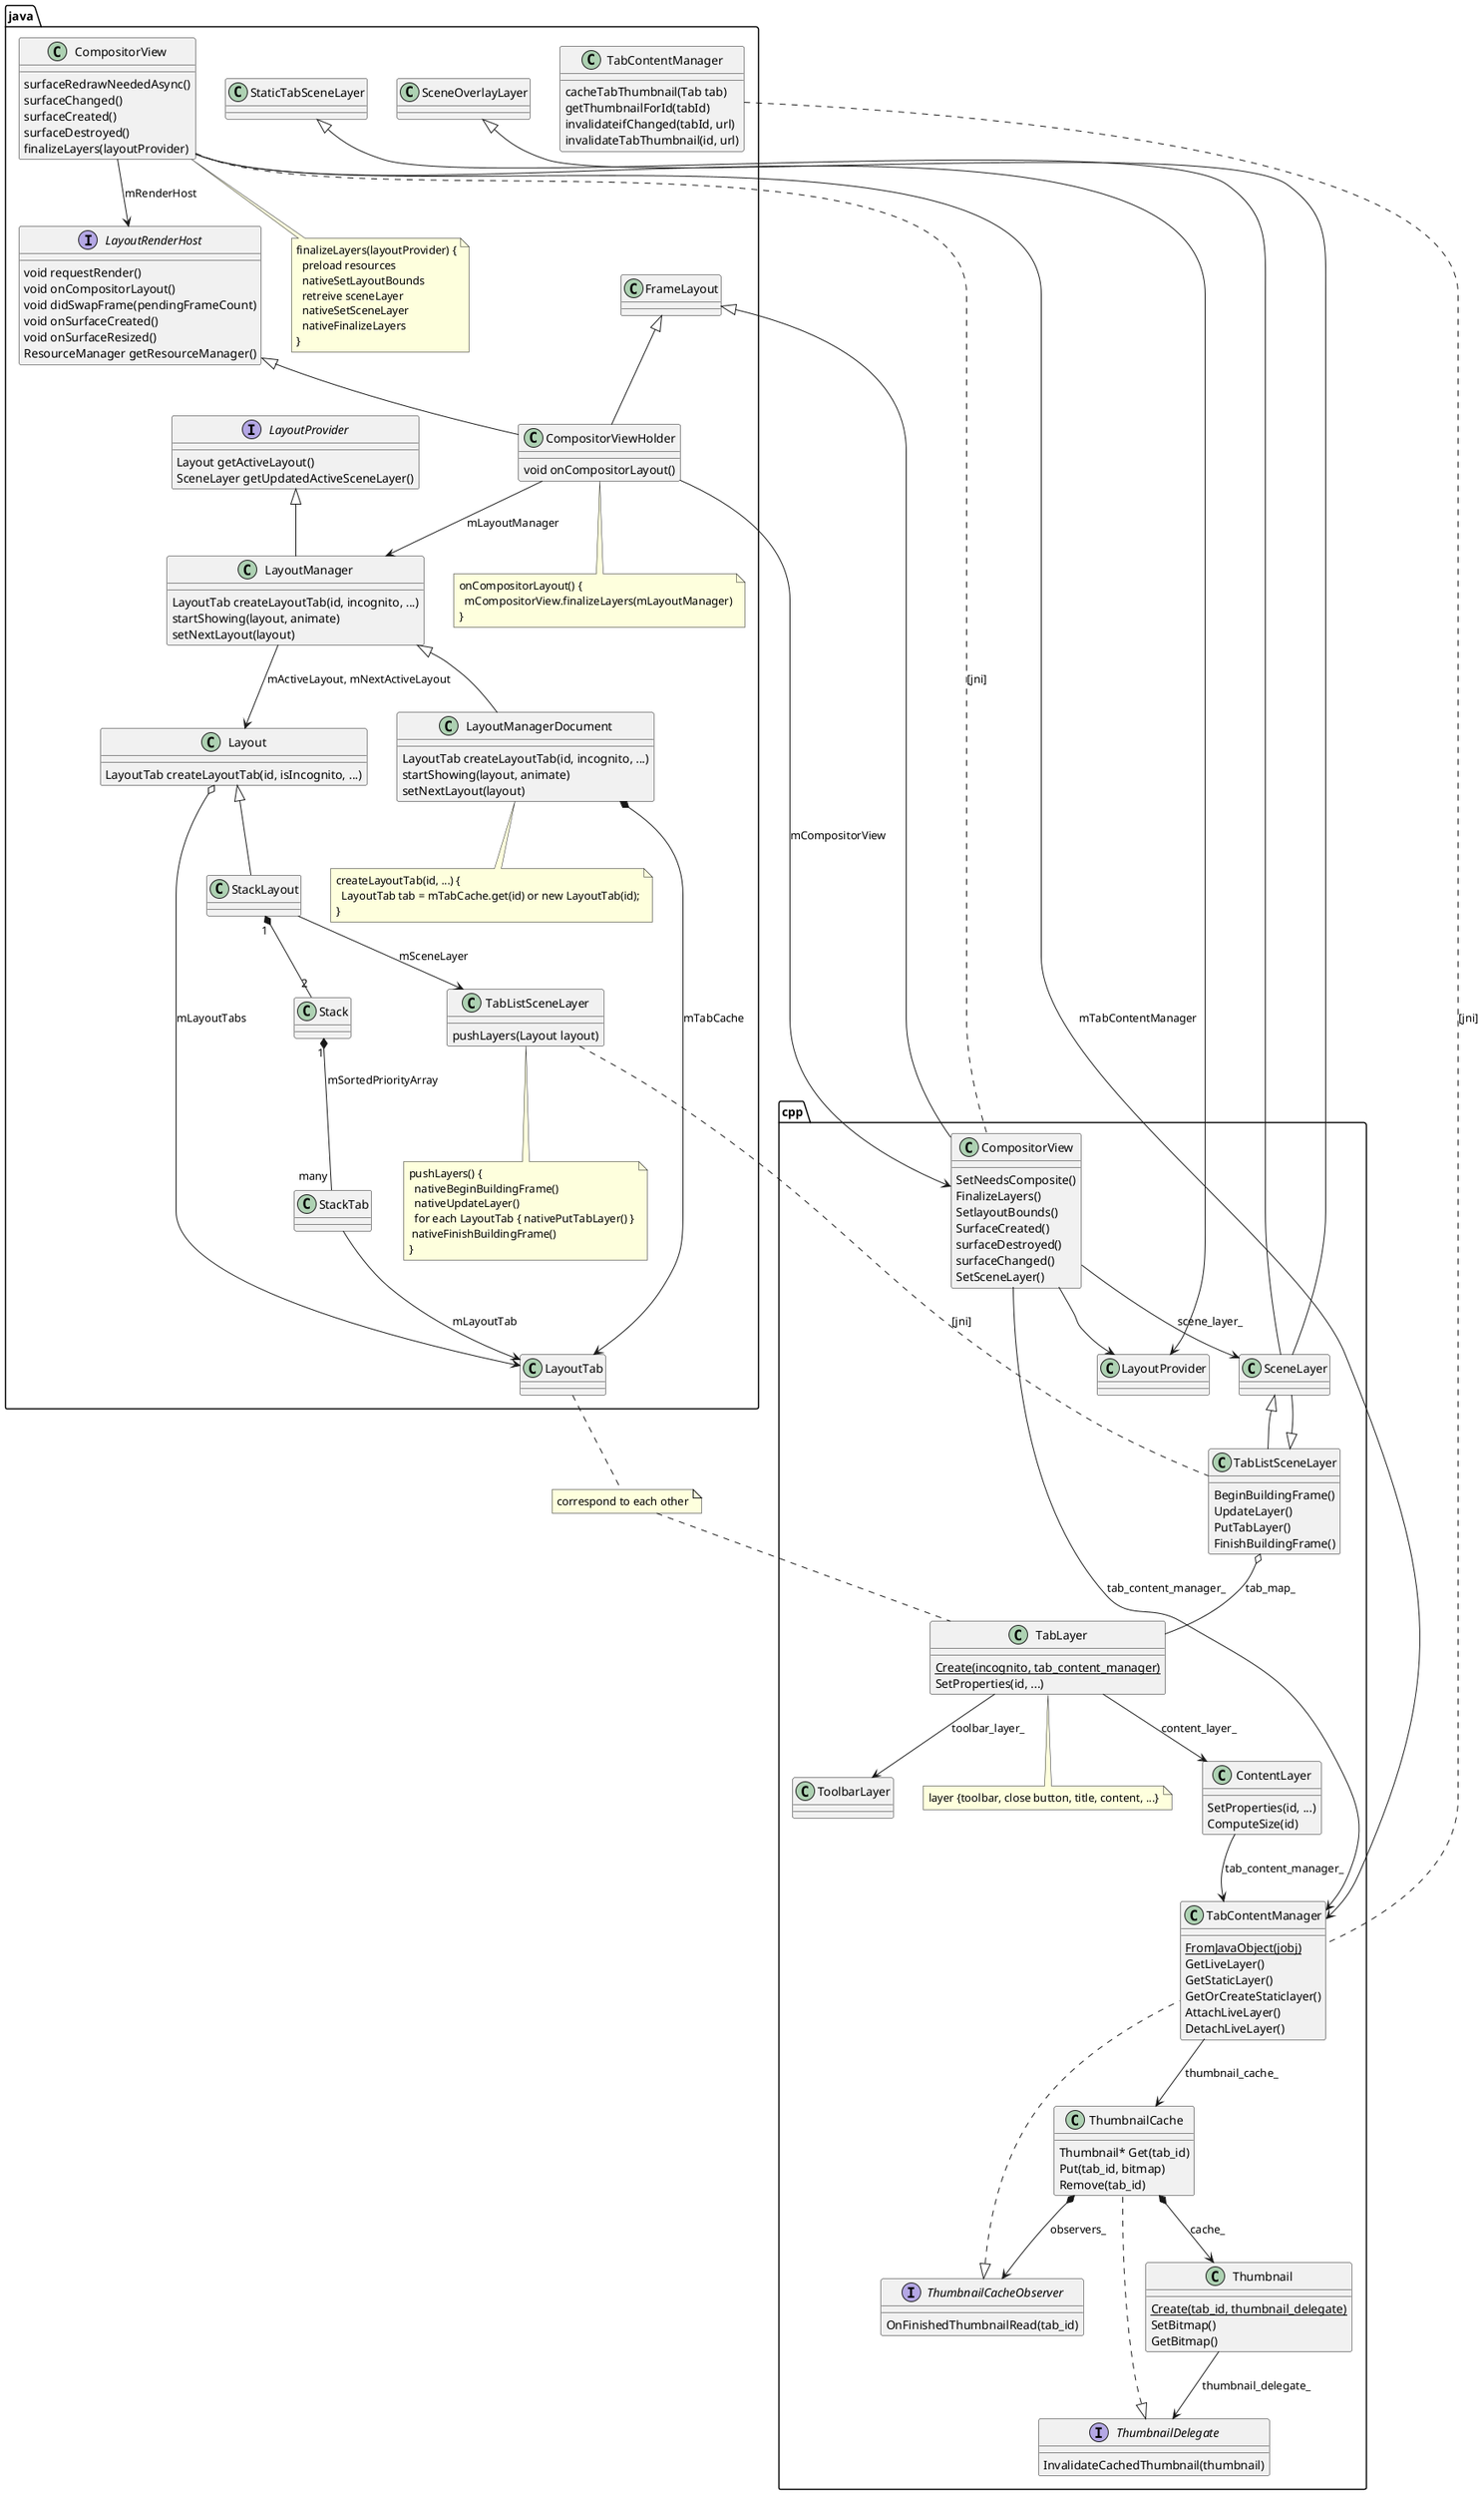 <details> 
<summary>Tab List related classes</summary>
class_diagram_02

@startuml

namespace cpp {

/'
interface content.Compositor {
  {static} Compositor* Create(CompositorClient* client)
}
content.Compositor --> content.CompositorClient

interface content.CompositorClient {
  UpdatelayerTreeHost()
  DidSwapFrame()
  DidSwapBuffers()
}

content.CompositorClient <|.. CompositorView
content.BrowserChildProcessObserver <|.. CompositorView
CompositorView *--> content.Compositor : compositor_
'/

class CompositorView {
  SetNeedsComposite()
  FinalizeLayers()
  SetlayoutBounds()
  SurfaceCreated()
  surfaceDestroyed()
  surfaceChanged()
  SetSceneLayer()
}
CompositorView --> TabContentManager : tab_content_manager_
CompositorView --> SceneLayer : scene_layer_
CompositorView --> LayoutProvider

ThumbnailCacheObserver <|.. TabContentManager
class TabContentManager {
  {static} FromJavaObject(jobj)
  GetLiveLayer()
  GetStaticLayer()
  GetOrCreateStaticlayer()
  AttachLiveLayer()
  DetachLiveLayer()
}
TabContentManager --> ThumbnailCache : thumbnail_cache_

SceneLayer <|-- TabListSceneLayer
class TabListSceneLayer {
  BeginBuildingFrame()
  UpdateLayer()
  PutTabLayer()
  FinishBuildingFrame()
}
TabListSceneLayer o-- TabLayer : tab_map_

class TabLayer {
  {static} Create(incognito, tab_content_manager)
  SetProperties(id, ...)
}
note "layer {toolbar, close button, title, content, ...}" as note_TabLayer
TabLayer .. note_TabLayer
TabLayer --> ContentLayer : content_layer_
TabLayer --> ToolbarLayer : toolbar_layer_

class ContentLayer {
  SetProperties(id, ...)
  ComputeSize(id)
}
ContentLayer --> TabContentManager : tab_content_manager_

ThumbnailDelegate <|.. ThumbnailCache
class ThumbnailCache {
  Thumbnail* Get(tab_id)
  Put(tab_id, bitmap)
  Remove(tab_id)
}
ThumbnailCache *--> Thumbnail : cache_
ThumbnailCache *--> ThumbnailCacheObserver : observers_

class Thumbnail {
  {static} Create(tab_id, thumbnail_delegate)
  SetBitmap()
  GetBitmap()
}
Thumbnail --> ThumbnailDelegate : thumbnail_delegate_

/'
Layer <|.. TabLayer
Layer <|.. ContentLayer
Layer <|.. ToolbarLayer
interface Layer {
  cc.Layer layer()
}

TabLayer --> cc.Layer : layer_, title_
cc.UIResourceClient <|.. Thumbnail

interface cc.UIResourceClient {
  GetBitmap(uid, resource_lost)
}
'/

interface ThumbnailDelegate {
  InvalidateCachedThumbnail(thumbnail)
}

interface ThumbnailCacheObserver {
  OnFinishedThumbnailRead(tab_id)
}


} /' namespace cpp '/









namespace java {

FrameLayout <|-- CompositorViewHolder
LayoutRenderHost <|-- CompositorViewHolder
class CompositorViewHolder {
  void onCompositorLayout()
}
note "onCompositorLayout() {\n  mCompositorView.finalizeLayers(mLayoutManager)\n}" as note_CompositorViewHolder
CompositorViewHolder .. note_CompositorViewHolder
CompositorViewHolder --> CompositorView : mCompositorView
CompositorViewHolder --> LayoutManager : mLayoutManager

FrameLayout <|-- CompositorView
class CompositorView {
  surfaceRedrawNeededAsync()
  surfaceChanged()
  surfaceCreated()
  surfaceDestroyed()
  finalizeLayers(layoutProvider)
}
note "finalizeLayers(layoutProvider) {\n  preload resources\n  nativeSetLayoutBounds\n  retreive sceneLayer\n  nativeSetSceneLayer\n  nativeFinalizeLayers\n}" as note_CompositorView
CompositorView .. note_CompositorView
CompositorView .. cpp.CompositorView : [jni]
CompositorView --> LayoutRenderHost : mRenderHost
CompositorView --> TabContentManager : mTabContentManager
CompositorView --> LayoutProvider

interface LayoutRenderHost {
  void requestRender()
  void onCompositorLayout()
  void didSwapFrame(pendingFrameCount)
  void onSurfaceCreated()
  void onSurfaceResized()
  ResourceManager getResourceManager()
}

interface LayoutProvider {
  Layout getActiveLayout()
  SceneLayer getUpdatedActiveSceneLayer()
}

LayoutProvider <|-- LayoutManager
class LayoutManager {
  LayoutTab createLayoutTab(id, incognito, ...)
  startShowing(layout, animate)
  setNextLayout(layout)
}
LayoutManager --> Layout : mActiveLayout, mNextActiveLayout

LayoutManager <|-- LayoutManagerDocument
class LayoutManagerDocument {
  LayoutTab createLayoutTab(id, incognito, ...)
  startShowing(layout, animate)
  setNextLayout(layout)
}
note "createLayoutTab(id, ...) {\n  LayoutTab tab = mTabCache.get(id) or new LayoutTab(id);\n}" as note_LayoutManagerDocument
LayoutManagerDocument .. note_LayoutManagerDocument
LayoutManagerDocument *--> LayoutTab : mTabCache

class Layout {
  LayoutTab createLayoutTab(id, isIncognito, ...)
}
Layout o--> LayoutTab : mLayoutTabs

/'
LayoutManagerDocument <|-- LayoutManagerChrome
LayoutManagerChrome <|-- LayoutManagerChromeTablet
LayoutManagerChrome <|-- LayoutManagerChromePhone
'/

TabListSceneLayer <|-- SceneLayer
StaticTabSceneLayer <|-- SceneLayer
SceneOverlayLayer <|-- SceneLayer

class TabListSceneLayer {
  pushLayers(Layout layout)
}
note "pushLayers() {\n  nativeBeginBuildingFrame()\n  nativeUpdateLayer()\n  for each LayoutTab { nativePutTabLayer() }\n nativeFinishBuildingFrame()\n}" as note_TabListSceneLayer
TabListSceneLayer .. note_TabListSceneLayer
TabListSceneLayer .. cpp.TabListSceneLayer : [jni]

class TabContentManager {
  cacheTabThumbnail(Tab tab)
  getThumbnailForId(tabId)
  invalidateifChanged(tabId, url)
  invalidateTabThumbnail(id, url)
}
TabContentManager .. cpp.TabContentManager : [jni]

Layout <|-- StackLayout
class StackLayout
StackLayout "1" *-- "2" Stack
StackLayout --> TabListSceneLayer : mSceneLayer

class Stack
Stack "1" *-- "many" StackTab : mSortedPriorityArray

class StackTab
StackTab --> LayoutTab : mLayoutTab

} /' namespace java '/

note "correspond to each other" as note_LayoutTab_TabLayer
java.LayoutTab .. note_LayoutTab_TabLayer
note_LayoutTab_TabLayer .. cpp.TabLayer




@enduml


class_diagram_02
</details>
